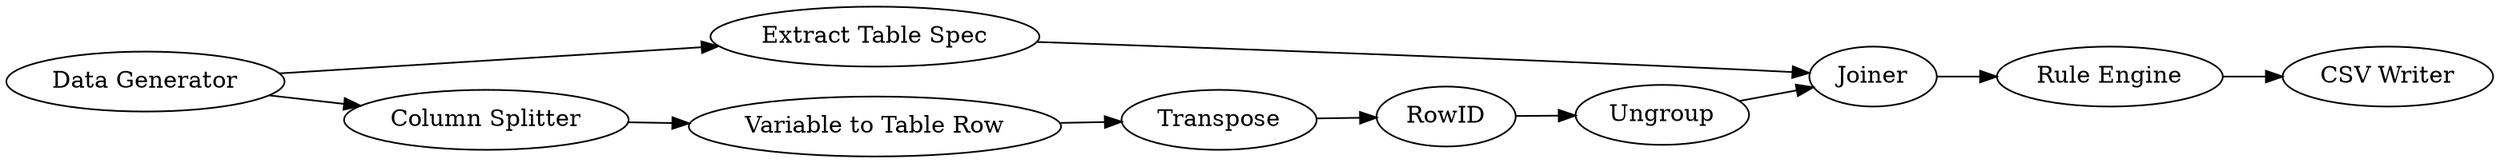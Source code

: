 digraph {
	6 -> 8
	1 -> 4
	8 -> 7
	5 -> 6
	1 -> 2
	9 -> 10
	2 -> 5
	7 -> 9
	10 -> 11
	4 -> 9
	5 [label="Variable to Table Row"]
	1 [label="Data Generator"]
	7 [label=Ungroup]
	9 [label=Joiner]
	11 [label="CSV Writer"]
	4 [label="Extract Table Spec"]
	6 [label=Transpose]
	8 [label=RowID]
	2 [label="Column Splitter"]
	10 [label="Rule Engine"]
	rankdir=LR
}
